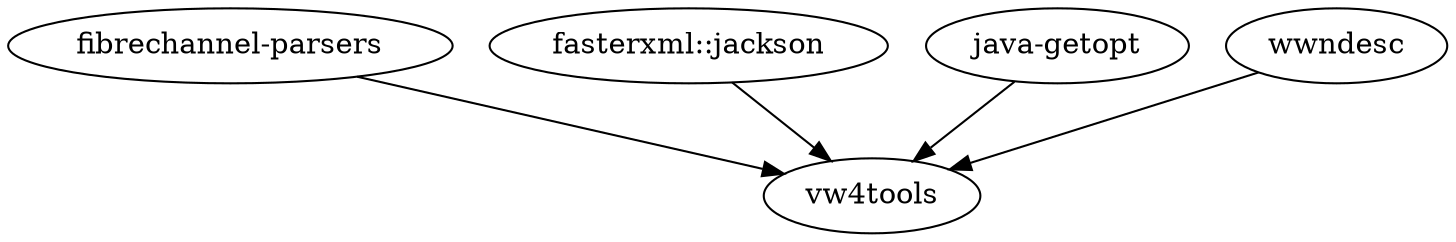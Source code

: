  
digraph Dependencies
{
"fibrechannel-parsers" [ label="\N", URL="http://chickenandpork.github.io/fibrechannel-parsers/index.html" ];

"fasterxml::jackson" -> "vw4tools"
"fibrechannel-parsers" -> "vw4tools"
"java-getopt" -> "vw4tools"
"wwndesc" -> "vw4tools"
}
